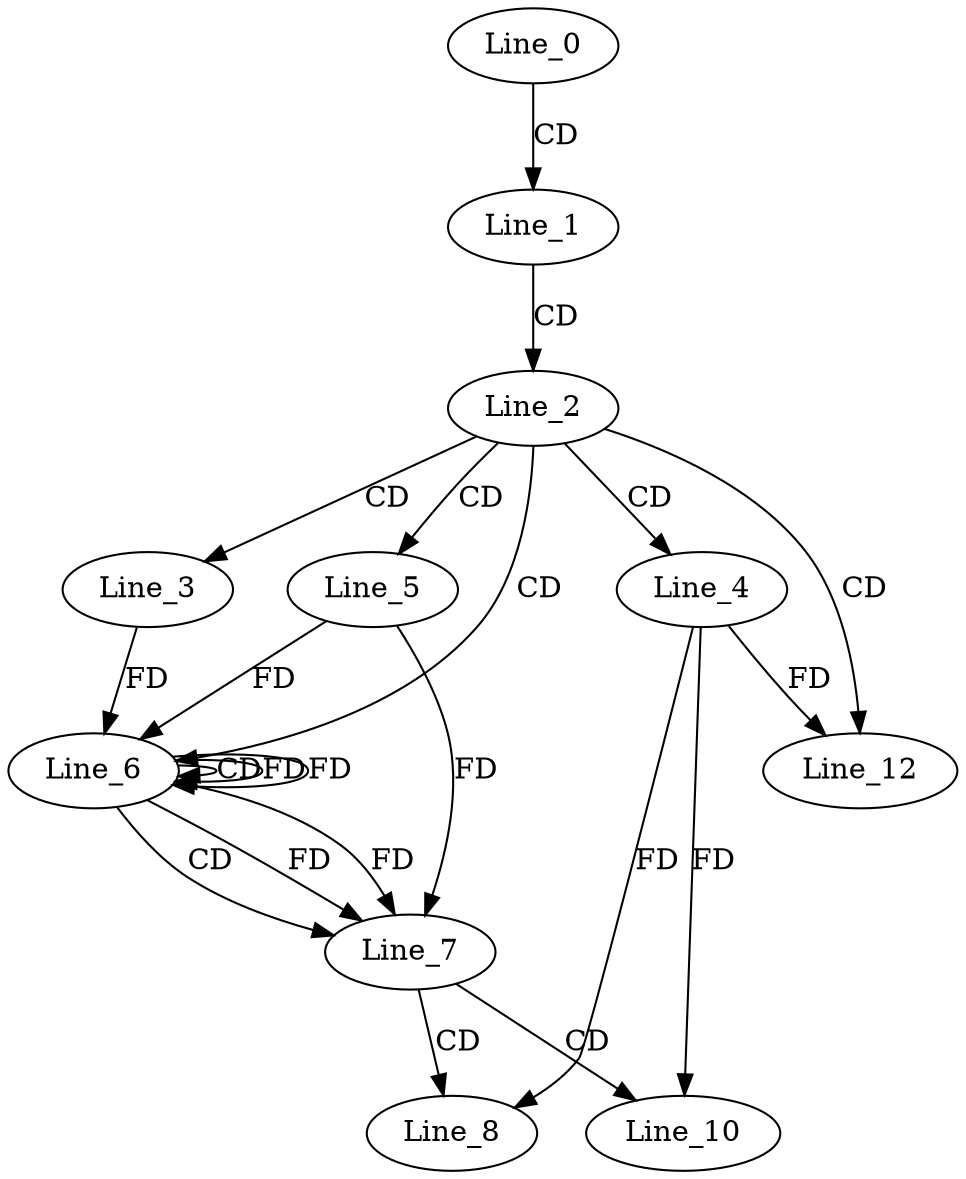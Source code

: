 digraph G {
  Line_0;
  Line_1;
  Line_2;
  Line_3;
  Line_4;
  Line_5;
  Line_6;
  Line_6;
  Line_6;
  Line_6;
  Line_6;
  Line_7;
  Line_8;
  Line_10;
  Line_12;
  Line_0 -> Line_1 [ label="CD" ];
  Line_1 -> Line_2 [ label="CD" ];
  Line_2 -> Line_3 [ label="CD" ];
  Line_2 -> Line_4 [ label="CD" ];
  Line_2 -> Line_5 [ label="CD" ];
  Line_2 -> Line_6 [ label="CD" ];
  Line_6 -> Line_6 [ label="CD" ];
  Line_6 -> Line_6 [ label="FD" ];
  Line_5 -> Line_6 [ label="FD" ];
  Line_3 -> Line_6 [ label="FD" ];
  Line_6 -> Line_6 [ label="FD" ];
  Line_6 -> Line_7 [ label="CD" ];
  Line_6 -> Line_7 [ label="FD" ];
  Line_5 -> Line_7 [ label="FD" ];
  Line_6 -> Line_7 [ label="FD" ];
  Line_7 -> Line_8 [ label="CD" ];
  Line_4 -> Line_8 [ label="FD" ];
  Line_7 -> Line_10 [ label="CD" ];
  Line_4 -> Line_10 [ label="FD" ];
  Line_2 -> Line_12 [ label="CD" ];
  Line_4 -> Line_12 [ label="FD" ];
}
